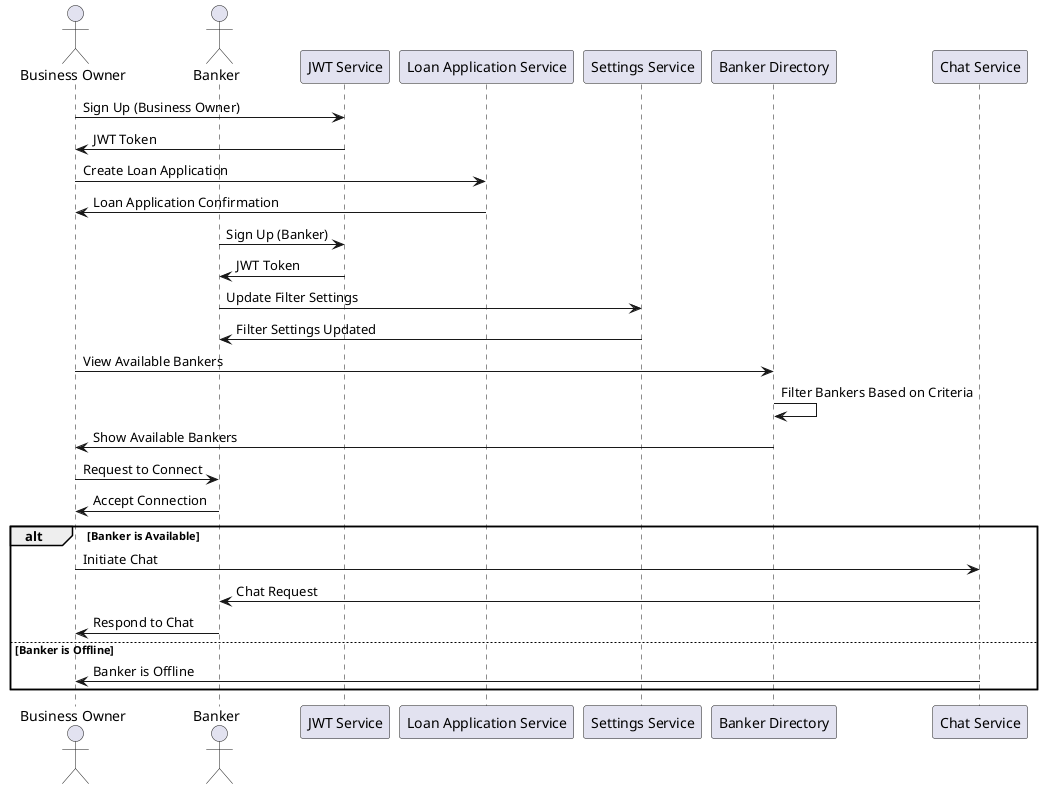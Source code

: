 @startuml
actor "Business Owner" as BO
actor "Banker" as B
participant "JWT Service" as JWT
participant "Loan Application Service" as LAS
participant "Settings Service" as SS
participant "Banker Directory" as BD
participant "Chat Service" as CS

BO -> JWT: Sign Up (Business Owner)
JWT -> BO: JWT Token
BO -> LAS: Create Loan Application
LAS -> BO: Loan Application Confirmation

B -> JWT: Sign Up (Banker)
JWT -> B: JWT Token
B -> SS: Update Filter Settings
SS -> B: Filter Settings Updated

BO -> BD: View Available Bankers
BD -> BD: Filter Bankers Based on Criteria
BD -> BO: Show Available Bankers

BO -> B: Request to Connect
B -> BO: Accept Connection

alt Banker is Available
    BO -> CS: Initiate Chat
    CS -> B: Chat Request
    B -> BO: Respond to Chat
else Banker is Offline
    CS -> BO: Banker is Offline
end
@enduml
